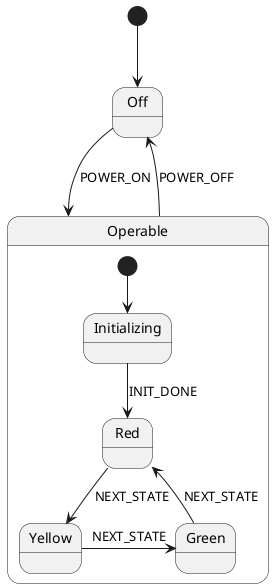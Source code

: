 @startuml

[*] --> Off
Off --> Operable: POWER_ON
Operable --> Off: POWER_OFF

state Operable {
  [*] --> Initializing
  Initializing -down-> Red: INIT_DONE

  Red -down-> Yellow: NEXT_STATE
  Yellow -right-> Green: NEXT_STATE
  Green -left-> Red: NEXT_STATE
}

@enduml